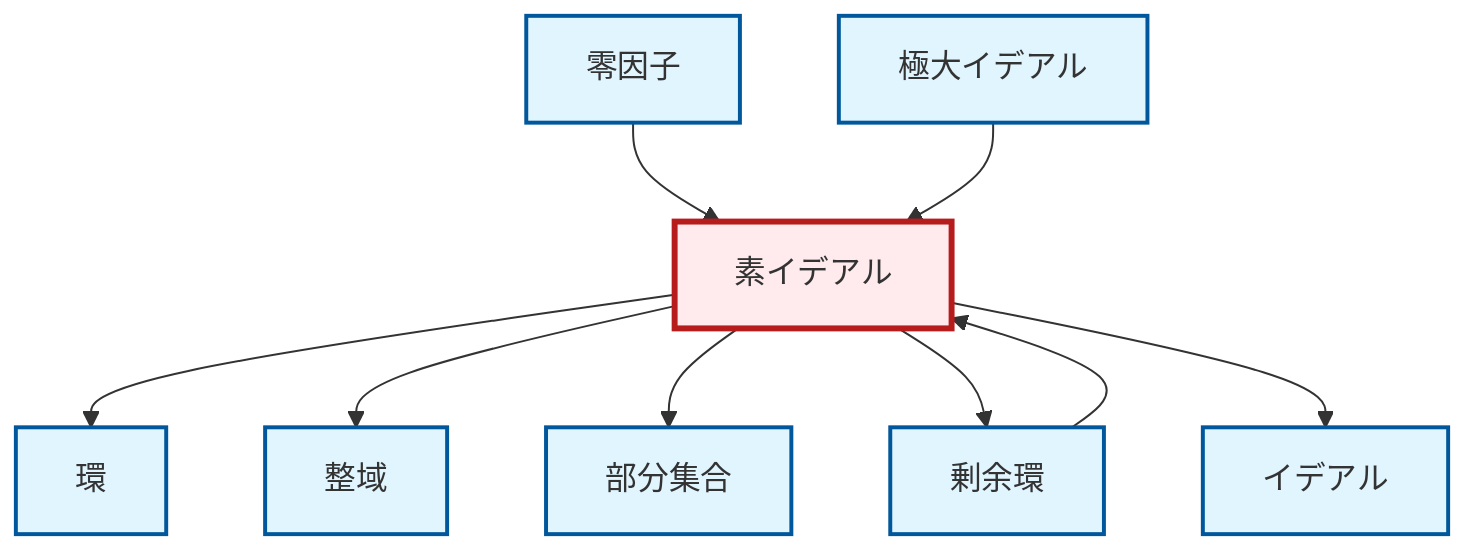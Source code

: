 graph TD
    classDef definition fill:#e1f5fe,stroke:#01579b,stroke-width:2px
    classDef theorem fill:#f3e5f5,stroke:#4a148c,stroke-width:2px
    classDef axiom fill:#fff3e0,stroke:#e65100,stroke-width:2px
    classDef example fill:#e8f5e9,stroke:#1b5e20,stroke-width:2px
    classDef current fill:#ffebee,stroke:#b71c1c,stroke-width:3px
    def-zero-divisor["零因子"]:::definition
    def-quotient-ring["剰余環"]:::definition
    def-maximal-ideal["極大イデアル"]:::definition
    def-ideal["イデアル"]:::definition
    def-prime-ideal["素イデアル"]:::definition
    def-subset["部分集合"]:::definition
    def-integral-domain["整域"]:::definition
    def-ring["環"]:::definition
    def-quotient-ring --> def-prime-ideal
    def-prime-ideal --> def-ring
    def-prime-ideal --> def-integral-domain
    def-prime-ideal --> def-subset
    def-prime-ideal --> def-quotient-ring
    def-zero-divisor --> def-prime-ideal
    def-maximal-ideal --> def-prime-ideal
    def-prime-ideal --> def-ideal
    class def-prime-ideal current